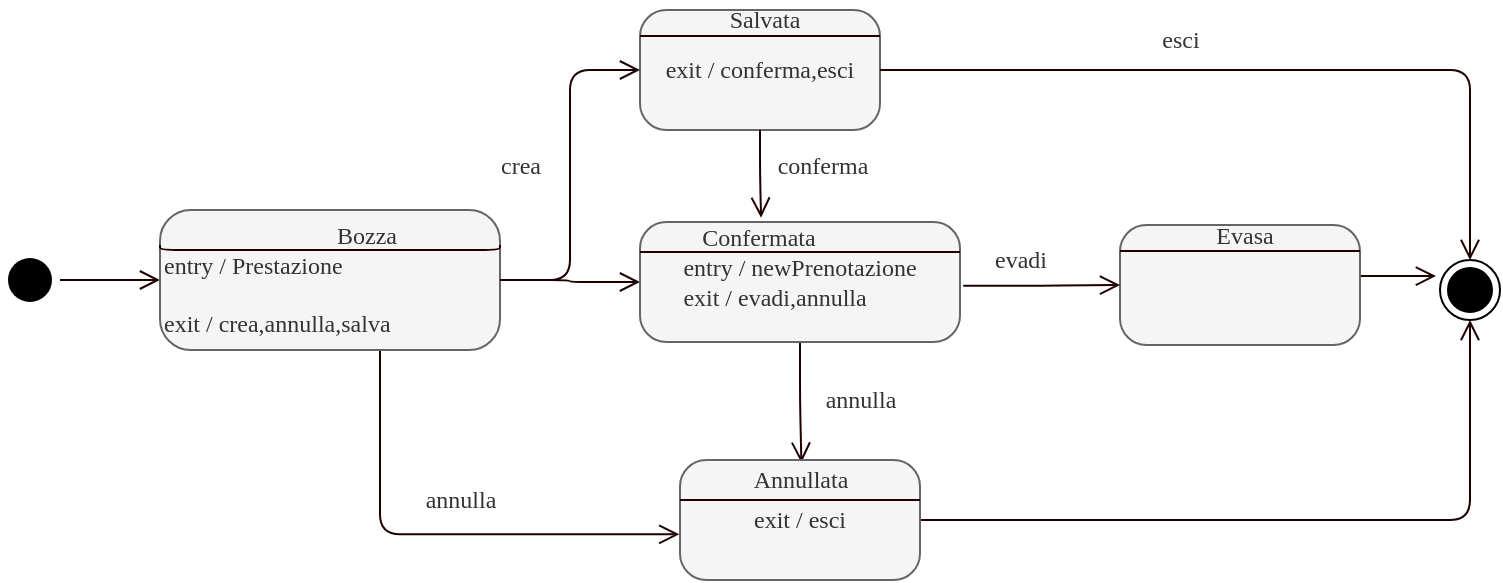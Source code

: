 <mxfile version="14.7.0" type="device"><diagram name="Page-1" id="58cdce13-f638-feb5-8d6f-7d28b1aa9fa0"><mxGraphModel dx="869" dy="1074" grid="1" gridSize="10" guides="1" tooltips="1" connect="1" arrows="1" fold="1" page="1" pageScale="1" pageWidth="1100" pageHeight="850" background="none" math="0" shadow="0"><root><mxCell id="0"/><mxCell id="1" parent="0"/><mxCell id="382b91b5511bd0f7-1" value="" style="ellipse;html=1;shape=startState;fillColor=#000000;rounded=1;shadow=0;comic=0;labelBackgroundColor=none;fontFamily=Verdana;fontSize=12;fontColor=#000000;align=center;direction=south;strokeColor=none;" parent="1" vertex="1"><mxGeometry x="160" y="405" width="30" height="30" as="geometry"/></mxCell><mxCell id="0KexTU-a0Sm_ro2K8QvL-16" style="edgeStyle=orthogonalEdgeStyle;orthogonalLoop=1;jettySize=auto;html=1;entryX=0;entryY=0.5;entryDx=0;entryDy=0;labelBackgroundColor=none;fontFamily=Verdana;fontSize=12;endArrow=open;endFill=0;endSize=8;strokeColor=#1F0000;align=left;" edge="1" parent="1" source="382b91b5511bd0f7-6" target="0KexTU-a0Sm_ro2K8QvL-7"><mxGeometry relative="1" as="geometry"><Array as="points"><mxPoint x="445" y="420"/><mxPoint x="445" y="421"/></Array></mxGeometry></mxCell><mxCell id="0KexTU-a0Sm_ro2K8QvL-19" style="edgeStyle=orthogonalEdgeStyle;orthogonalLoop=1;jettySize=auto;html=1;entryX=-0.003;entryY=0.619;entryDx=0;entryDy=0;labelBackgroundColor=none;fontFamily=Verdana;fontSize=12;endArrow=open;endFill=0;endSize=8;strokeColor=#1F0000;align=left;entryPerimeter=0;" edge="1" parent="1" source="382b91b5511bd0f7-6" target="0KexTU-a0Sm_ro2K8QvL-13"><mxGeometry relative="1" as="geometry"><Array as="points"><mxPoint x="350" y="547"/></Array></mxGeometry></mxCell><mxCell id="2a3bc250acf0617d-9" style="edgeStyle=orthogonalEdgeStyle;html=1;labelBackgroundColor=none;endArrow=open;endSize=8;fontFamily=Verdana;fontSize=12;align=left;strokeColor=#1F0000;" parent="1" source="382b91b5511bd0f7-1" target="382b91b5511bd0f7-6" edge="1"><mxGeometry relative="1" as="geometry"/></mxCell><mxCell id="0KexTU-a0Sm_ro2K8QvL-1" value="" style="ellipse;html=1;shape=endState;fillColor=#000000;rounded=1;shadow=0;comic=0;labelBackgroundColor=none;fontFamily=Verdana;fontSize=12;fontColor=#000000;align=center;" vertex="1" parent="1"><mxGeometry x="880" y="410" width="30" height="30" as="geometry"/></mxCell><mxCell id="0KexTU-a0Sm_ro2K8QvL-20" style="edgeStyle=orthogonalEdgeStyle;orthogonalLoop=1;jettySize=auto;html=1;entryX=0.51;entryY=0.067;entryDx=0;entryDy=0;entryPerimeter=0;labelBackgroundColor=none;fontFamily=Verdana;fontSize=12;endArrow=open;endFill=0;endSize=8;strokeColor=#1F0000;align=left;" edge="1" parent="1" source="0KexTU-a0Sm_ro2K8QvL-7" target="0KexTU-a0Sm_ro2K8QvL-14"><mxGeometry relative="1" as="geometry"/></mxCell><mxCell id="0KexTU-a0Sm_ro2K8QvL-22" style="edgeStyle=orthogonalEdgeStyle;orthogonalLoop=1;jettySize=auto;html=1;entryX=-0.067;entryY=0.267;entryDx=0;entryDy=0;entryPerimeter=0;labelBackgroundColor=none;fontFamily=Verdana;fontSize=12;endArrow=open;endFill=0;endSize=8;strokeColor=#1F0000;align=left;" edge="1" parent="1" source="0KexTU-a0Sm_ro2K8QvL-9" target="0KexTU-a0Sm_ro2K8QvL-1"><mxGeometry relative="1" as="geometry"><Array as="points"><mxPoint x="770" y="418"/><mxPoint x="770" y="418"/></Array></mxGeometry></mxCell><mxCell id="0KexTU-a0Sm_ro2K8QvL-21" style="edgeStyle=orthogonalEdgeStyle;orthogonalLoop=1;jettySize=auto;html=1;entryX=0.5;entryY=1;entryDx=0;entryDy=0;labelBackgroundColor=none;fontFamily=Verdana;fontSize=12;endArrow=open;endFill=0;endSize=8;strokeColor=#1F0000;align=left;" edge="1" parent="1" source="0KexTU-a0Sm_ro2K8QvL-13" target="0KexTU-a0Sm_ro2K8QvL-1"><mxGeometry relative="1" as="geometry"><Array as="points"><mxPoint x="895" y="540"/></Array></mxGeometry></mxCell><mxCell id="0KexTU-a0Sm_ro2K8QvL-23" value="crea" style="text;html=1;align=center;verticalAlign=middle;resizable=0;points=[];autosize=1;strokeColor=none;fontSize=12;fontFamily=Verdana;fontColor=#333333;" vertex="1" parent="1"><mxGeometry x="400" y="353" width="40" height="20" as="geometry"/></mxCell><mxCell id="0KexTU-a0Sm_ro2K8QvL-24" value="annulla" style="text;html=1;align=center;verticalAlign=middle;resizable=0;points=[];autosize=1;strokeColor=none;fontSize=12;fontFamily=Verdana;fontColor=#333333;" vertex="1" parent="1"><mxGeometry x="360" y="520" width="60" height="20" as="geometry"/></mxCell><mxCell id="0KexTU-a0Sm_ro2K8QvL-27" value="" style="group" vertex="1" connectable="0" parent="1"><mxGeometry x="720" y="387.5" width="120" height="65" as="geometry"/></mxCell><mxCell id="0KexTU-a0Sm_ro2K8QvL-9" value="" style="rounded=1;whiteSpace=wrap;html=1;arcSize=22;strokeColor=#666666;shadow=0;comic=0;labelBackgroundColor=none;fontFamily=Verdana;fontSize=12;align=center;fillColor=#f5f5f5;fontColor=#333333;" vertex="1" parent="0KexTU-a0Sm_ro2K8QvL-27"><mxGeometry y="5" width="120" height="60" as="geometry"/></mxCell><mxCell id="0KexTU-a0Sm_ro2K8QvL-10" style="edgeStyle=orthogonalEdgeStyle;orthogonalLoop=1;jettySize=auto;html=1;exitX=0;exitY=0.25;exitDx=0;exitDy=0;entryX=1;entryY=0.25;entryDx=0;entryDy=0;labelBackgroundColor=none;fontFamily=Verdana;fontSize=12;endArrow=none;endSize=8;strokeColor=#1F0000;align=left;endFill=0;" edge="1" parent="0KexTU-a0Sm_ro2K8QvL-27"><mxGeometry relative="1" as="geometry"><mxPoint y="18" as="sourcePoint"/><mxPoint x="120" y="18" as="targetPoint"/><Array as="points"><mxPoint x="60" y="18"/><mxPoint x="60" y="18"/></Array></mxGeometry></mxCell><mxCell id="0KexTU-a0Sm_ro2K8QvL-12" value="Evasa" style="text;html=1;align=center;verticalAlign=middle;resizable=0;points=[];autosize=1;strokeColor=none;fontSize=12;fontFamily=Verdana;fontColor=#333333;" vertex="1" parent="0KexTU-a0Sm_ro2K8QvL-27"><mxGeometry x="37" width="50" height="20" as="geometry"/></mxCell><mxCell id="0KexTU-a0Sm_ro2K8QvL-28" value="" style="group" vertex="1" connectable="0" parent="1"><mxGeometry x="480" y="389" width="160" height="62" as="geometry"/></mxCell><mxCell id="0KexTU-a0Sm_ro2K8QvL-7" value="entry / newPrenotazione&lt;br&gt;&lt;div style=&quot;text-align: left&quot;&gt;&lt;span&gt;exit / evadi,annulla&lt;/span&gt;&lt;/div&gt;" style="rounded=1;whiteSpace=wrap;html=1;arcSize=22;strokeColor=#666666;shadow=0;comic=0;labelBackgroundColor=none;fontFamily=Verdana;fontSize=12;align=center;fillColor=#f5f5f5;fontColor=#333333;" vertex="1" parent="0KexTU-a0Sm_ro2K8QvL-28"><mxGeometry y="2" width="160" height="60" as="geometry"/></mxCell><mxCell id="0KexTU-a0Sm_ro2K8QvL-8" style="edgeStyle=orthogonalEdgeStyle;orthogonalLoop=1;jettySize=auto;html=1;exitX=0;exitY=0.25;exitDx=0;exitDy=0;labelBackgroundColor=none;fontFamily=Verdana;fontSize=12;endArrow=none;endSize=8;strokeColor=#1F0000;align=left;endFill=0;" edge="1" parent="0KexTU-a0Sm_ro2K8QvL-28"><mxGeometry relative="1" as="geometry"><mxPoint y="17" as="sourcePoint"/><mxPoint x="160" y="17" as="targetPoint"/><Array as="points"><mxPoint x="60" y="17"/><mxPoint x="60" y="17"/></Array></mxGeometry></mxCell><mxCell id="0KexTU-a0Sm_ro2K8QvL-11" value="Confermata" style="text;html=1;align=center;verticalAlign=middle;resizable=0;points=[];autosize=1;strokeColor=none;fontSize=12;fontFamily=Verdana;fontColor=#333333;" vertex="1" parent="0KexTU-a0Sm_ro2K8QvL-28"><mxGeometry x="14" width="90" height="20" as="geometry"/></mxCell><mxCell id="0KexTU-a0Sm_ro2K8QvL-29" style="edgeStyle=orthogonalEdgeStyle;orthogonalLoop=1;jettySize=auto;html=1;entryX=0;entryY=0.5;entryDx=0;entryDy=0;labelBackgroundColor=none;fontFamily=Verdana;fontSize=12;endArrow=open;endFill=0;endSize=8;strokeColor=#1F0000;align=left;exitX=1.01;exitY=0.531;exitDx=0;exitDy=0;exitPerimeter=0;" edge="1" parent="1" source="0KexTU-a0Sm_ro2K8QvL-7" target="0KexTU-a0Sm_ro2K8QvL-9"><mxGeometry relative="1" as="geometry"><Array as="points"><mxPoint x="680" y="423"/></Array></mxGeometry></mxCell><mxCell id="0KexTU-a0Sm_ro2K8QvL-30" value="" style="group" vertex="1" connectable="0" parent="1"><mxGeometry x="500" y="510" width="120" height="60" as="geometry"/></mxCell><mxCell id="0KexTU-a0Sm_ro2K8QvL-13" value="exit / esci" style="rounded=1;whiteSpace=wrap;html=1;arcSize=22;strokeColor=#666666;shadow=0;comic=0;labelBackgroundColor=none;fontFamily=Verdana;fontSize=12;align=center;fillColor=#f5f5f5;fontColor=#333333;" vertex="1" parent="0KexTU-a0Sm_ro2K8QvL-30"><mxGeometry width="120" height="60" as="geometry"/></mxCell><mxCell id="0KexTU-a0Sm_ro2K8QvL-14" value="Annullata" style="text;html=1;align=center;verticalAlign=middle;resizable=0;points=[];autosize=1;strokeColor=none;fontSize=12;fontFamily=Verdana;fontColor=#333333;" vertex="1" parent="0KexTU-a0Sm_ro2K8QvL-30"><mxGeometry x="25" width="70" height="20" as="geometry"/></mxCell><mxCell id="0KexTU-a0Sm_ro2K8QvL-15" style="edgeStyle=orthogonalEdgeStyle;orthogonalLoop=1;jettySize=auto;html=1;exitX=0;exitY=0.25;exitDx=0;exitDy=0;entryX=1;entryY=0.25;entryDx=0;entryDy=0;labelBackgroundColor=none;fontFamily=Verdana;fontSize=12;endArrow=none;endSize=8;strokeColor=#1F0000;align=left;endFill=0;" edge="1" parent="0KexTU-a0Sm_ro2K8QvL-30"><mxGeometry relative="1" as="geometry"><mxPoint x="-1.137e-13" y="20" as="sourcePoint"/><mxPoint x="120" y="20" as="targetPoint"/><Array as="points"><mxPoint x="60" y="20"/><mxPoint x="60" y="20"/></Array></mxGeometry></mxCell><mxCell id="0KexTU-a0Sm_ro2K8QvL-31" value="evadi" style="text;html=1;align=center;verticalAlign=middle;resizable=0;points=[];autosize=1;strokeColor=none;fontSize=12;fontFamily=Verdana;fontColor=#333333;" vertex="1" parent="1"><mxGeometry x="645" y="400" width="50" height="20" as="geometry"/></mxCell><mxCell id="0KexTU-a0Sm_ro2K8QvL-32" value="annulla" style="text;html=1;align=center;verticalAlign=middle;resizable=0;points=[];autosize=1;strokeColor=none;fontSize=12;fontFamily=Verdana;fontColor=#333333;" vertex="1" parent="1"><mxGeometry x="560" y="470" width="60" height="20" as="geometry"/></mxCell><mxCell id="0KexTU-a0Sm_ro2K8QvL-33" value="" style="group" vertex="1" connectable="0" parent="1"><mxGeometry x="270" y="385" width="140" height="70" as="geometry"/></mxCell><mxCell id="382b91b5511bd0f7-6" value="&lt;br&gt;entry / Prestazione&lt;br&gt;&lt;br&gt;exit / crea,annulla,salva" style="rounded=1;whiteSpace=wrap;html=1;arcSize=22;strokeColor=#666666;shadow=0;comic=0;labelBackgroundColor=none;fontFamily=Verdana;fontSize=12;align=left;fillColor=#f5f5f5;fontColor=#333333;" parent="0KexTU-a0Sm_ro2K8QvL-33" vertex="1"><mxGeometry x="-30" width="170" height="70" as="geometry"/></mxCell><mxCell id="0KexTU-a0Sm_ro2K8QvL-3" style="edgeStyle=orthogonalEdgeStyle;orthogonalLoop=1;jettySize=auto;html=1;exitX=0;exitY=0.25;exitDx=0;exitDy=0;entryX=1;entryY=0.25;entryDx=0;entryDy=0;labelBackgroundColor=none;fontFamily=Verdana;fontSize=12;endArrow=none;endSize=8;strokeColor=#1F0000;align=left;endFill=0;" edge="1" parent="0KexTU-a0Sm_ro2K8QvL-33" source="382b91b5511bd0f7-6" target="382b91b5511bd0f7-6"><mxGeometry relative="1" as="geometry"><Array as="points"><mxPoint x="80" y="20"/><mxPoint x="80" y="20"/></Array></mxGeometry></mxCell><mxCell id="0KexTU-a0Sm_ro2K8QvL-6" value="Bozza" style="text;html=1;align=center;verticalAlign=middle;resizable=0;points=[];autosize=1;strokeColor=none;fontSize=12;fontFamily=Verdana;fontColor=#333333;" vertex="1" parent="0KexTU-a0Sm_ro2K8QvL-33"><mxGeometry x="48" y="3" width="50" height="20" as="geometry"/></mxCell><mxCell id="0KexTU-a0Sm_ro2K8QvL-34" value="" style="group" vertex="1" connectable="0" parent="1"><mxGeometry x="480" y="280" width="120" height="65" as="geometry"/></mxCell><mxCell id="0KexTU-a0Sm_ro2K8QvL-35" value="exit / conferma,esci" style="rounded=1;whiteSpace=wrap;html=1;arcSize=22;strokeColor=#666666;shadow=0;comic=0;labelBackgroundColor=none;fontFamily=Verdana;fontSize=12;align=center;fillColor=#f5f5f5;fontColor=#333333;" vertex="1" parent="0KexTU-a0Sm_ro2K8QvL-34"><mxGeometry y="5" width="120" height="60" as="geometry"/></mxCell><mxCell id="0KexTU-a0Sm_ro2K8QvL-36" style="edgeStyle=orthogonalEdgeStyle;orthogonalLoop=1;jettySize=auto;html=1;exitX=0;exitY=0.25;exitDx=0;exitDy=0;entryX=1;entryY=0.25;entryDx=0;entryDy=0;labelBackgroundColor=none;fontFamily=Verdana;fontSize=12;endArrow=none;endSize=8;strokeColor=#1F0000;align=left;endFill=0;" edge="1" parent="0KexTU-a0Sm_ro2K8QvL-34"><mxGeometry relative="1" as="geometry"><mxPoint y="18" as="sourcePoint"/><mxPoint x="120" y="18" as="targetPoint"/><Array as="points"><mxPoint x="60" y="18"/><mxPoint x="60" y="18"/></Array></mxGeometry></mxCell><mxCell id="0KexTU-a0Sm_ro2K8QvL-37" value="Salvata" style="text;html=1;align=center;verticalAlign=middle;resizable=0;points=[];autosize=1;strokeColor=none;fontSize=12;fontFamily=Verdana;fontColor=#333333;" vertex="1" parent="0KexTU-a0Sm_ro2K8QvL-34"><mxGeometry x="32" width="60" height="20" as="geometry"/></mxCell><mxCell id="0KexTU-a0Sm_ro2K8QvL-38" style="edgeStyle=orthogonalEdgeStyle;orthogonalLoop=1;jettySize=auto;html=1;entryX=0;entryY=0.5;entryDx=0;entryDy=0;labelBackgroundColor=none;fontFamily=Verdana;fontSize=12;endArrow=open;endFill=0;endSize=8;strokeColor=#1F0000;align=left;exitX=1;exitY=0.5;exitDx=0;exitDy=0;" edge="1" parent="1" source="382b91b5511bd0f7-6" target="0KexTU-a0Sm_ro2K8QvL-35"><mxGeometry relative="1" as="geometry"><Array as="points"><mxPoint x="445" y="420"/><mxPoint x="445" y="315"/></Array></mxGeometry></mxCell><mxCell id="0KexTU-a0Sm_ro2K8QvL-39" style="edgeStyle=orthogonalEdgeStyle;orthogonalLoop=1;jettySize=auto;html=1;entryX=0.5;entryY=0;entryDx=0;entryDy=0;labelBackgroundColor=none;fontFamily=Verdana;fontSize=12;endArrow=open;endFill=0;endSize=8;strokeColor=#1F0000;align=left;" edge="1" parent="1" source="0KexTU-a0Sm_ro2K8QvL-35" target="0KexTU-a0Sm_ro2K8QvL-1"><mxGeometry relative="1" as="geometry"/></mxCell><mxCell id="0KexTU-a0Sm_ro2K8QvL-40" value="esci" style="text;html=1;align=center;verticalAlign=middle;resizable=0;points=[];autosize=1;strokeColor=none;fontSize=12;fontFamily=Verdana;fontColor=#333333;" vertex="1" parent="1"><mxGeometry x="730" y="290" width="40" height="20" as="geometry"/></mxCell><mxCell id="0KexTU-a0Sm_ro2K8QvL-41" style="edgeStyle=orthogonalEdgeStyle;orthogonalLoop=1;jettySize=auto;html=1;entryX=0.517;entryY=-0.008;entryDx=0;entryDy=0;entryPerimeter=0;labelBackgroundColor=none;fontFamily=Verdana;fontSize=12;endArrow=open;endFill=0;endSize=8;strokeColor=#1F0000;align=left;" edge="1" parent="1" source="0KexTU-a0Sm_ro2K8QvL-35" target="0KexTU-a0Sm_ro2K8QvL-11"><mxGeometry relative="1" as="geometry"/></mxCell><mxCell id="0KexTU-a0Sm_ro2K8QvL-42" value="conferma" style="text;html=1;align=center;verticalAlign=middle;resizable=0;points=[];autosize=1;strokeColor=none;fontSize=12;fontFamily=Verdana;fontColor=#333333;" vertex="1" parent="1"><mxGeometry x="536" y="353" width="70" height="20" as="geometry"/></mxCell><mxCell id="0KexTU-a0Sm_ro2K8QvL-44" style="edgeStyle=orthogonalEdgeStyle;orthogonalLoop=1;jettySize=auto;html=1;exitX=0;exitY=0.5;exitDx=0;exitDy=0;labelBackgroundColor=none;fontFamily=Verdana;fontSize=12;endArrow=open;endFill=0;endSize=8;strokeColor=#1F0000;align=left;" edge="1" parent="1" source="0KexTU-a0Sm_ro2K8QvL-7"><mxGeometry relative="1" as="geometry"><mxPoint x="480.045" y="420.972" as="targetPoint"/></mxGeometry></mxCell></root></mxGraphModel></diagram></mxfile>